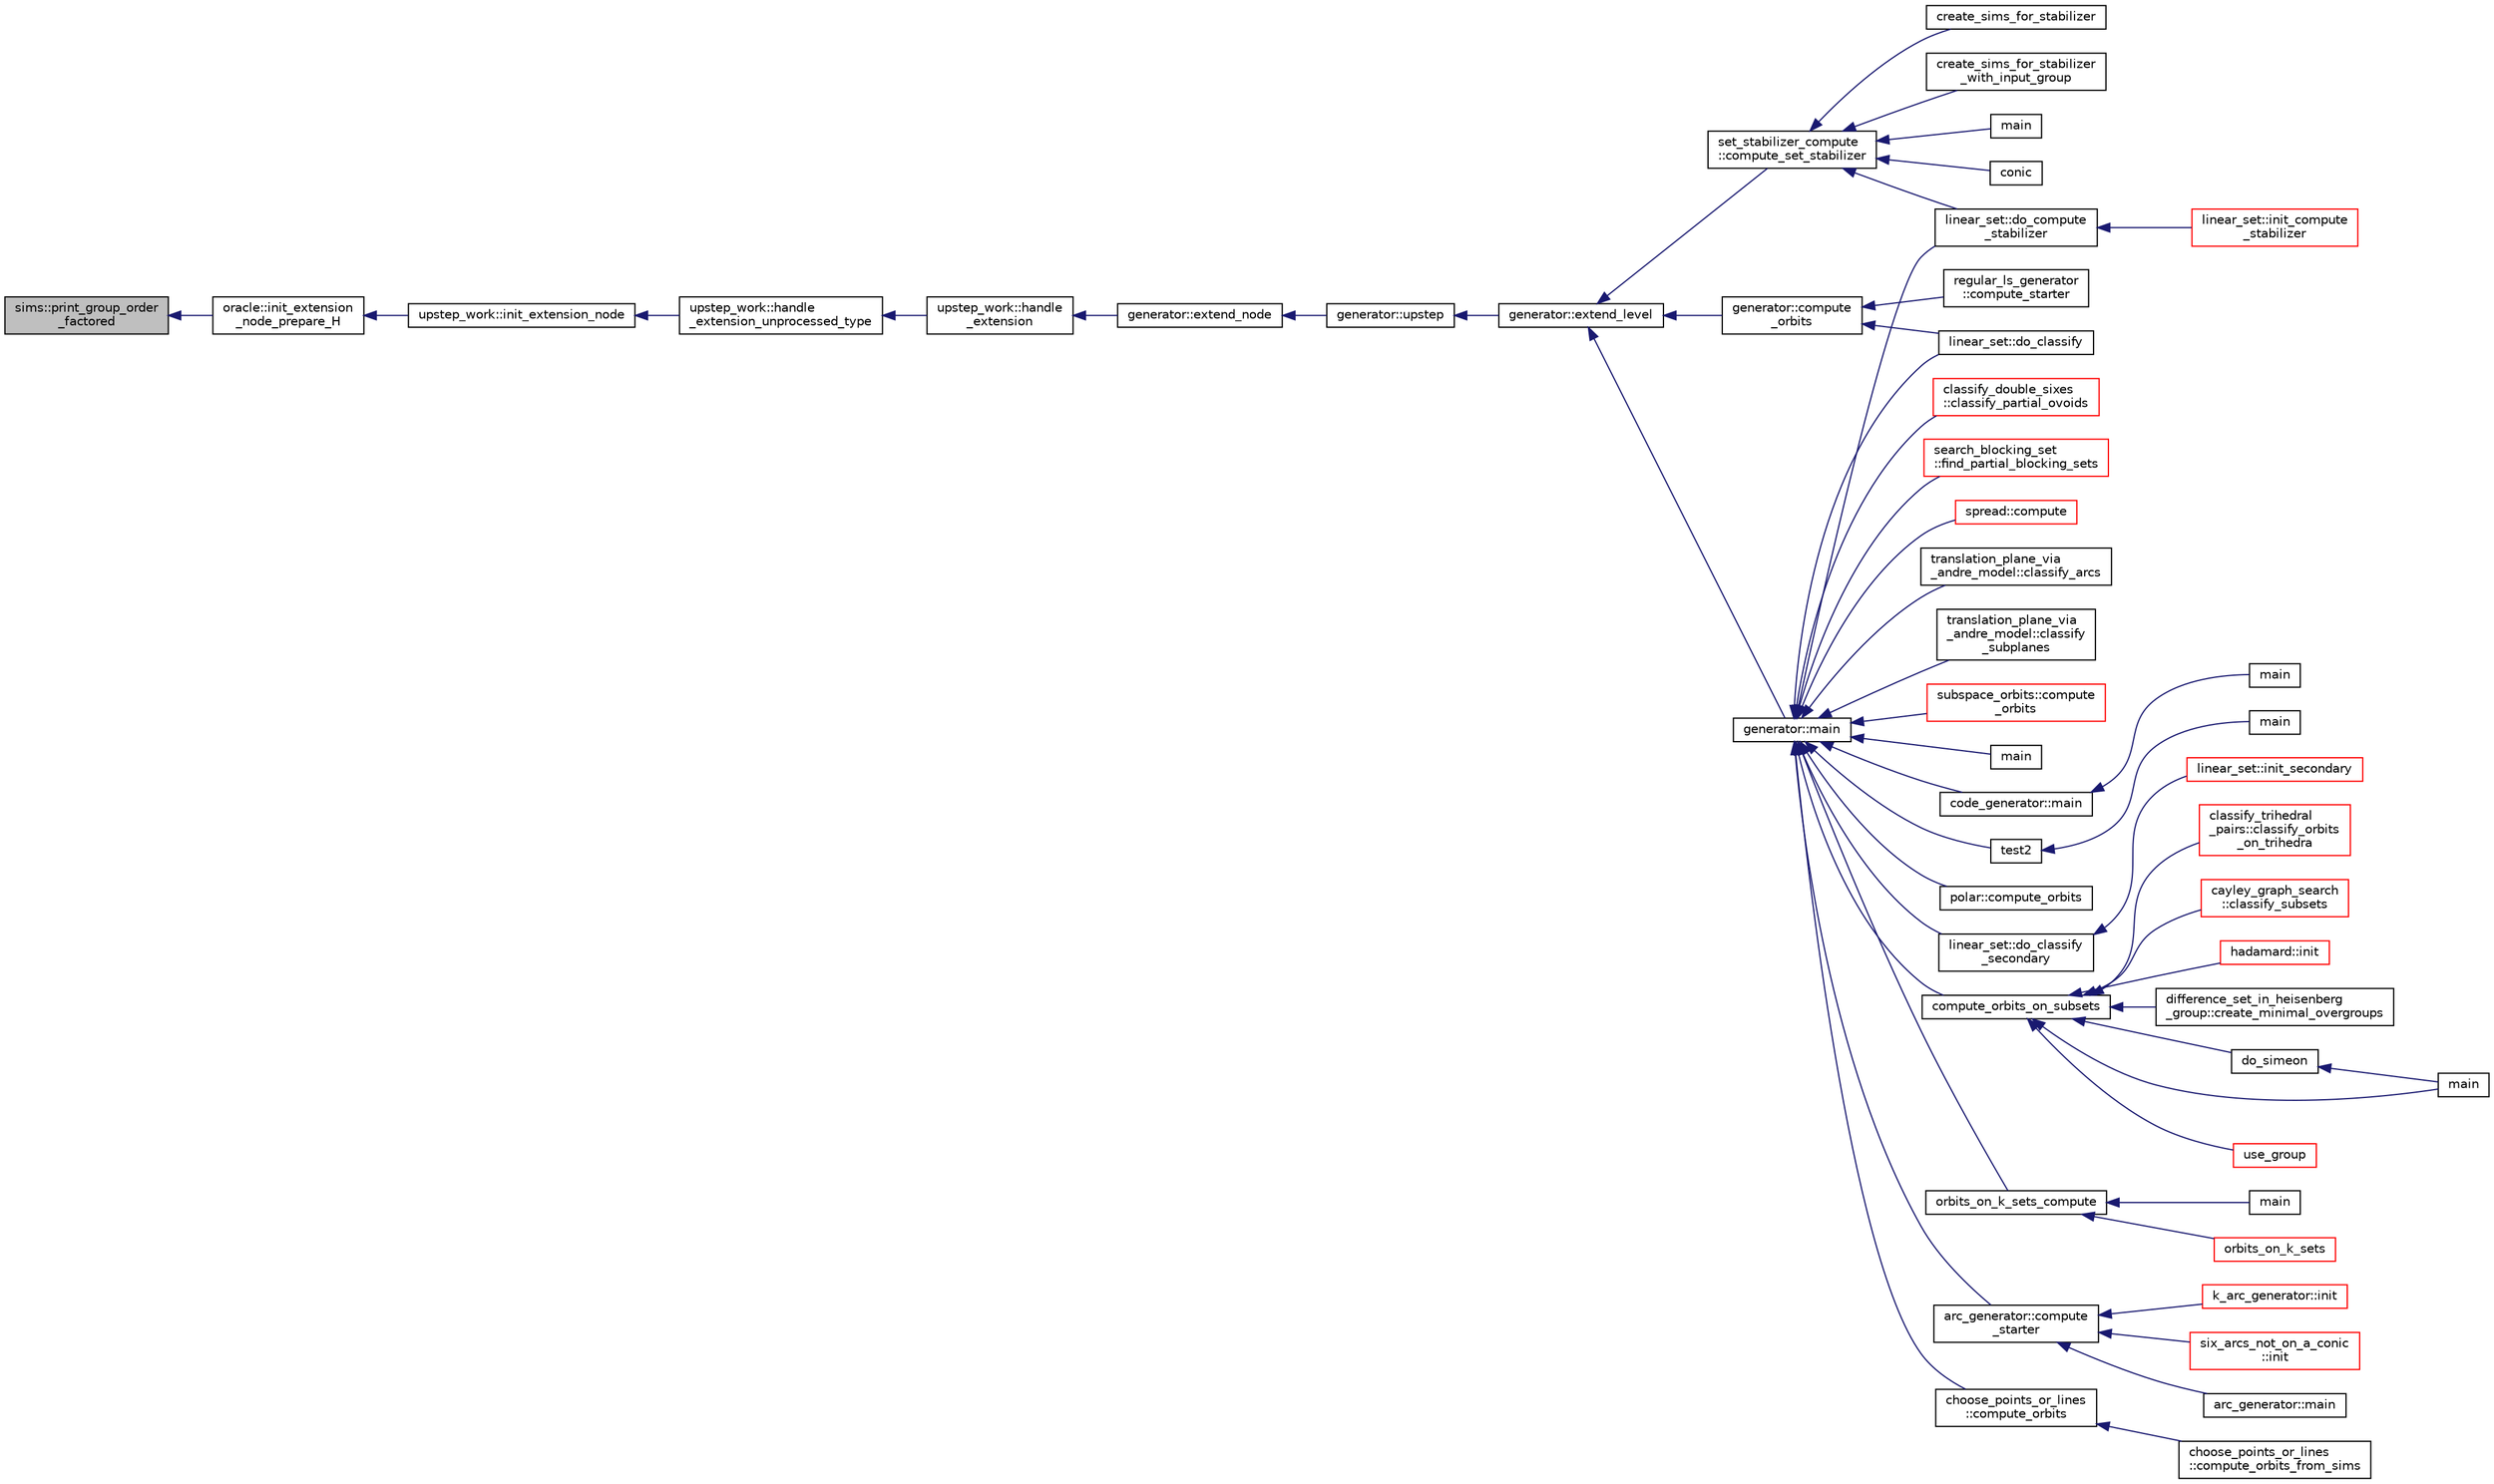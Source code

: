 digraph "sims::print_group_order_factored"
{
  edge [fontname="Helvetica",fontsize="10",labelfontname="Helvetica",labelfontsize="10"];
  node [fontname="Helvetica",fontsize="10",shape=record];
  rankdir="LR";
  Node9360 [label="sims::print_group_order\l_factored",height=0.2,width=0.4,color="black", fillcolor="grey75", style="filled", fontcolor="black"];
  Node9360 -> Node9361 [dir="back",color="midnightblue",fontsize="10",style="solid",fontname="Helvetica"];
  Node9361 [label="oracle::init_extension\l_node_prepare_H",height=0.2,width=0.4,color="black", fillcolor="white", style="filled",URL="$d7/da7/classoracle.html#a6a121e9674bbd011685430a95dbc1b77"];
  Node9361 -> Node9362 [dir="back",color="midnightblue",fontsize="10",style="solid",fontname="Helvetica"];
  Node9362 [label="upstep_work::init_extension_node",height=0.2,width=0.4,color="black", fillcolor="white", style="filled",URL="$d2/dd6/classupstep__work.html#ad74931a4c6dc97102d405a755433297d"];
  Node9362 -> Node9363 [dir="back",color="midnightblue",fontsize="10",style="solid",fontname="Helvetica"];
  Node9363 [label="upstep_work::handle\l_extension_unprocessed_type",height=0.2,width=0.4,color="black", fillcolor="white", style="filled",URL="$d2/dd6/classupstep__work.html#a4687dfab87eb7d0646cb79008dd3d32d"];
  Node9363 -> Node9364 [dir="back",color="midnightblue",fontsize="10",style="solid",fontname="Helvetica"];
  Node9364 [label="upstep_work::handle\l_extension",height=0.2,width=0.4,color="black", fillcolor="white", style="filled",URL="$d2/dd6/classupstep__work.html#ad8ba22a74e9884f92e11340b24e6a6d6"];
  Node9364 -> Node9365 [dir="back",color="midnightblue",fontsize="10",style="solid",fontname="Helvetica"];
  Node9365 [label="generator::extend_node",height=0.2,width=0.4,color="black", fillcolor="white", style="filled",URL="$d7/d73/classgenerator.html#ac71fa071cf218f54cdd9306a541744ae"];
  Node9365 -> Node9366 [dir="back",color="midnightblue",fontsize="10",style="solid",fontname="Helvetica"];
  Node9366 [label="generator::upstep",height=0.2,width=0.4,color="black", fillcolor="white", style="filled",URL="$d7/d73/classgenerator.html#ae0f2cebdabc821837f633656d7b0fdfe"];
  Node9366 -> Node9367 [dir="back",color="midnightblue",fontsize="10",style="solid",fontname="Helvetica"];
  Node9367 [label="generator::extend_level",height=0.2,width=0.4,color="black", fillcolor="white", style="filled",URL="$d7/d73/classgenerator.html#a91b84d80ccec0cd2136bc221c30e0f8e"];
  Node9367 -> Node9368 [dir="back",color="midnightblue",fontsize="10",style="solid",fontname="Helvetica"];
  Node9368 [label="set_stabilizer_compute\l::compute_set_stabilizer",height=0.2,width=0.4,color="black", fillcolor="white", style="filled",URL="$d8/dc6/classset__stabilizer__compute.html#ad4f92074322e98c7cd0ed5d4f8486b76"];
  Node9368 -> Node9369 [dir="back",color="midnightblue",fontsize="10",style="solid",fontname="Helvetica"];
  Node9369 [label="main",height=0.2,width=0.4,color="black", fillcolor="white", style="filled",URL="$db/d67/test__hyperoval_8_c.html#a3c04138a5bfe5d72780bb7e82a18e627"];
  Node9368 -> Node9370 [dir="back",color="midnightblue",fontsize="10",style="solid",fontname="Helvetica"];
  Node9370 [label="conic",height=0.2,width=0.4,color="black", fillcolor="white", style="filled",URL="$d4/de8/conic_8_c.html#a96def9474b981a9d5831a9b48d85d652"];
  Node9368 -> Node9371 [dir="back",color="midnightblue",fontsize="10",style="solid",fontname="Helvetica"];
  Node9371 [label="linear_set::do_compute\l_stabilizer",height=0.2,width=0.4,color="black", fillcolor="white", style="filled",URL="$dd/d86/classlinear__set.html#ae8f58ded28fb5370f4459cca42b7463b"];
  Node9371 -> Node9372 [dir="back",color="midnightblue",fontsize="10",style="solid",fontname="Helvetica"];
  Node9372 [label="linear_set::init_compute\l_stabilizer",height=0.2,width=0.4,color="red", fillcolor="white", style="filled",URL="$dd/d86/classlinear__set.html#a0cc3eaec1896fdc977b62e94623b055b"];
  Node9368 -> Node9374 [dir="back",color="midnightblue",fontsize="10",style="solid",fontname="Helvetica"];
  Node9374 [label="create_sims_for_stabilizer",height=0.2,width=0.4,color="black", fillcolor="white", style="filled",URL="$d0/d76/tl__algebra__and__number__theory_8h.html#af2c67d225072549409be710ac3cd30f8"];
  Node9368 -> Node9375 [dir="back",color="midnightblue",fontsize="10",style="solid",fontname="Helvetica"];
  Node9375 [label="create_sims_for_stabilizer\l_with_input_group",height=0.2,width=0.4,color="black", fillcolor="white", style="filled",URL="$d0/d76/tl__algebra__and__number__theory_8h.html#af5482567a8d6ba5c2fe593bf6f7f9a0f"];
  Node9367 -> Node9376 [dir="back",color="midnightblue",fontsize="10",style="solid",fontname="Helvetica"];
  Node9376 [label="generator::compute\l_orbits",height=0.2,width=0.4,color="black", fillcolor="white", style="filled",URL="$d7/d73/classgenerator.html#a23989bc20ecaaed39c4119c758367f40"];
  Node9376 -> Node9377 [dir="back",color="midnightblue",fontsize="10",style="solid",fontname="Helvetica"];
  Node9377 [label="regular_ls_generator\l::compute_starter",height=0.2,width=0.4,color="black", fillcolor="white", style="filled",URL="$d2/dd8/classregular__ls__generator.html#aa38907741058694a73194b02ceb4a53d"];
  Node9376 -> Node9378 [dir="back",color="midnightblue",fontsize="10",style="solid",fontname="Helvetica"];
  Node9378 [label="linear_set::do_classify",height=0.2,width=0.4,color="black", fillcolor="white", style="filled",URL="$dd/d86/classlinear__set.html#a3eb2dbce7fa8b71901dfc12f288ddd0c"];
  Node9367 -> Node9379 [dir="back",color="midnightblue",fontsize="10",style="solid",fontname="Helvetica"];
  Node9379 [label="generator::main",height=0.2,width=0.4,color="black", fillcolor="white", style="filled",URL="$d7/d73/classgenerator.html#a01abff8e9f231bf0d82e2e8e0061f242"];
  Node9379 -> Node9380 [dir="back",color="midnightblue",fontsize="10",style="solid",fontname="Helvetica"];
  Node9380 [label="main",height=0.2,width=0.4,color="black", fillcolor="white", style="filled",URL="$d2/d11/codes_8h.html#a217dbf8b442f20279ea00b898af96f52"];
  Node9379 -> Node9381 [dir="back",color="midnightblue",fontsize="10",style="solid",fontname="Helvetica"];
  Node9381 [label="code_generator::main",height=0.2,width=0.4,color="black", fillcolor="white", style="filled",URL="$db/d37/classcode__generator.html#ab3cf3a306e4032c2b471ac95321c599f"];
  Node9381 -> Node9382 [dir="back",color="midnightblue",fontsize="10",style="solid",fontname="Helvetica"];
  Node9382 [label="main",height=0.2,width=0.4,color="black", fillcolor="white", style="filled",URL="$d4/d4f/codes_8_c.html#a217dbf8b442f20279ea00b898af96f52"];
  Node9379 -> Node9383 [dir="back",color="midnightblue",fontsize="10",style="solid",fontname="Helvetica"];
  Node9383 [label="test2",height=0.2,width=0.4,color="black", fillcolor="white", style="filled",URL="$d9/db0/factor__space_8_c.html#a39d73a812e5fd8f1bc111e948368cb10"];
  Node9383 -> Node9384 [dir="back",color="midnightblue",fontsize="10",style="solid",fontname="Helvetica"];
  Node9384 [label="main",height=0.2,width=0.4,color="black", fillcolor="white", style="filled",URL="$d9/db0/factor__space_8_c.html#a3c04138a5bfe5d72780bb7e82a18e627"];
  Node9379 -> Node9385 [dir="back",color="midnightblue",fontsize="10",style="solid",fontname="Helvetica"];
  Node9385 [label="polar::compute_orbits",height=0.2,width=0.4,color="black", fillcolor="white", style="filled",URL="$da/d1c/classpolar.html#ac4c3c4f95d14c74ff4a3ec3f3479a1da"];
  Node9379 -> Node9378 [dir="back",color="midnightblue",fontsize="10",style="solid",fontname="Helvetica"];
  Node9379 -> Node9386 [dir="back",color="midnightblue",fontsize="10",style="solid",fontname="Helvetica"];
  Node9386 [label="linear_set::do_classify\l_secondary",height=0.2,width=0.4,color="black", fillcolor="white", style="filled",URL="$dd/d86/classlinear__set.html#a47eb7f9995f3343abd3bdfbf9a9a9162"];
  Node9386 -> Node9387 [dir="back",color="midnightblue",fontsize="10",style="solid",fontname="Helvetica"];
  Node9387 [label="linear_set::init_secondary",height=0.2,width=0.4,color="red", fillcolor="white", style="filled",URL="$dd/d86/classlinear__set.html#a7bf8cd7805559b5762921687a7c1ed97"];
  Node9379 -> Node9371 [dir="back",color="midnightblue",fontsize="10",style="solid",fontname="Helvetica"];
  Node9379 -> Node9389 [dir="back",color="midnightblue",fontsize="10",style="solid",fontname="Helvetica"];
  Node9389 [label="compute_orbits_on_subsets",height=0.2,width=0.4,color="black", fillcolor="white", style="filled",URL="$d3/d35/snakes__and__ladders__global_8_c.html#af33697aede0480110b1227f727252637"];
  Node9389 -> Node9390 [dir="back",color="midnightblue",fontsize="10",style="solid",fontname="Helvetica"];
  Node9390 [label="cayley_graph_search\l::classify_subsets",height=0.2,width=0.4,color="red", fillcolor="white", style="filled",URL="$de/dae/classcayley__graph__search.html#a4cf8a90752e018a281481ac80ad52c4b"];
  Node9389 -> Node9393 [dir="back",color="midnightblue",fontsize="10",style="solid",fontname="Helvetica"];
  Node9393 [label="hadamard::init",height=0.2,width=0.4,color="red", fillcolor="white", style="filled",URL="$d7/dbb/classhadamard.html#a16af359850b8bdd0d2a73e260d496c33"];
  Node9389 -> Node9395 [dir="back",color="midnightblue",fontsize="10",style="solid",fontname="Helvetica"];
  Node9395 [label="difference_set_in_heisenberg\l_group::create_minimal_overgroups",height=0.2,width=0.4,color="black", fillcolor="white", style="filled",URL="$de/d8a/classdifference__set__in__heisenberg__group.html#a9bde5ad5da3ebaebf98fbfd3e8110b79"];
  Node9389 -> Node9396 [dir="back",color="midnightblue",fontsize="10",style="solid",fontname="Helvetica"];
  Node9396 [label="main",height=0.2,width=0.4,color="black", fillcolor="white", style="filled",URL="$d5/d13/simeon_8_c.html#ae66f6b31b5ad750f1fe042a706a4e3d4"];
  Node9389 -> Node9397 [dir="back",color="midnightblue",fontsize="10",style="solid",fontname="Helvetica"];
  Node9397 [label="do_simeon",height=0.2,width=0.4,color="black", fillcolor="white", style="filled",URL="$d5/d13/simeon_8_c.html#a36cf3f9cb484fa44da7a7dfcbe9385d0"];
  Node9397 -> Node9396 [dir="back",color="midnightblue",fontsize="10",style="solid",fontname="Helvetica"];
  Node9389 -> Node9398 [dir="back",color="midnightblue",fontsize="10",style="solid",fontname="Helvetica"];
  Node9398 [label="use_group",height=0.2,width=0.4,color="red", fillcolor="white", style="filled",URL="$d9/d9f/all__cliques_8_c.html#aba62531e97173264c39afe2c7857af31"];
  Node9389 -> Node9400 [dir="back",color="midnightblue",fontsize="10",style="solid",fontname="Helvetica"];
  Node9400 [label="classify_trihedral\l_pairs::classify_orbits\l_on_trihedra",height=0.2,width=0.4,color="red", fillcolor="white", style="filled",URL="$d1/d21/classclassify__trihedral__pairs.html#a99625621bfba4bb65b3d60304b306539"];
  Node9379 -> Node9407 [dir="back",color="midnightblue",fontsize="10",style="solid",fontname="Helvetica"];
  Node9407 [label="orbits_on_k_sets_compute",height=0.2,width=0.4,color="black", fillcolor="white", style="filled",URL="$d3/d35/snakes__and__ladders__global_8_c.html#a96743526b15703539d544499276aaa71"];
  Node9407 -> Node9408 [dir="back",color="midnightblue",fontsize="10",style="solid",fontname="Helvetica"];
  Node9408 [label="main",height=0.2,width=0.4,color="black", fillcolor="white", style="filled",URL="$d9/d5f/example__fano__plane_8_c.html#ae66f6b31b5ad750f1fe042a706a4e3d4"];
  Node9407 -> Node9409 [dir="back",color="midnightblue",fontsize="10",style="solid",fontname="Helvetica"];
  Node9409 [label="orbits_on_k_sets",height=0.2,width=0.4,color="red", fillcolor="white", style="filled",URL="$d3/d35/snakes__and__ladders__global_8_c.html#afe3d79116aa8b4d1a93d444a3a979b6e"];
  Node9379 -> Node9418 [dir="back",color="midnightblue",fontsize="10",style="solid",fontname="Helvetica"];
  Node9418 [label="arc_generator::compute\l_starter",height=0.2,width=0.4,color="black", fillcolor="white", style="filled",URL="$d4/d21/classarc__generator.html#aad1dcec3a1c302e743d574bd1ac857d9"];
  Node9418 -> Node9417 [dir="back",color="midnightblue",fontsize="10",style="solid",fontname="Helvetica"];
  Node9417 [label="arc_generator::main",height=0.2,width=0.4,color="black", fillcolor="white", style="filled",URL="$d4/d21/classarc__generator.html#ad80140b51b165dad1fe6ab232be7829a"];
  Node9418 -> Node9419 [dir="back",color="midnightblue",fontsize="10",style="solid",fontname="Helvetica"];
  Node9419 [label="k_arc_generator::init",height=0.2,width=0.4,color="red", fillcolor="white", style="filled",URL="$d6/dd8/classk__arc__generator.html#a6036d9f52ede9f8ca681505626b5361d"];
  Node9418 -> Node9421 [dir="back",color="midnightblue",fontsize="10",style="solid",fontname="Helvetica"];
  Node9421 [label="six_arcs_not_on_a_conic\l::init",height=0.2,width=0.4,color="red", fillcolor="white", style="filled",URL="$d8/de6/classsix__arcs__not__on__a__conic.html#a7a4d5cf8a098488729934cfa8a70944a"];
  Node9379 -> Node9423 [dir="back",color="midnightblue",fontsize="10",style="solid",fontname="Helvetica"];
  Node9423 [label="choose_points_or_lines\l::compute_orbits",height=0.2,width=0.4,color="black", fillcolor="white", style="filled",URL="$d6/d75/classchoose__points__or__lines.html#adc353e2d41dc8a39563322c8cdd85f61"];
  Node9423 -> Node9424 [dir="back",color="midnightblue",fontsize="10",style="solid",fontname="Helvetica"];
  Node9424 [label="choose_points_or_lines\l::compute_orbits_from_sims",height=0.2,width=0.4,color="black", fillcolor="white", style="filled",URL="$d6/d75/classchoose__points__or__lines.html#a4fcac2dadf459d7c75187a00a4bd64aa"];
  Node9379 -> Node9425 [dir="back",color="midnightblue",fontsize="10",style="solid",fontname="Helvetica"];
  Node9425 [label="classify_double_sixes\l::classify_partial_ovoids",height=0.2,width=0.4,color="red", fillcolor="white", style="filled",URL="$dd/d23/classclassify__double__sixes.html#a2253fca143a0e8a3e39655eb05668ae9"];
  Node9379 -> Node9427 [dir="back",color="midnightblue",fontsize="10",style="solid",fontname="Helvetica"];
  Node9427 [label="search_blocking_set\l::find_partial_blocking_sets",height=0.2,width=0.4,color="red", fillcolor="white", style="filled",URL="$dc/d36/classsearch__blocking__set.html#ad3fdb3d356db75a02c406bc9d4e9e9b6"];
  Node9379 -> Node9429 [dir="back",color="midnightblue",fontsize="10",style="solid",fontname="Helvetica"];
  Node9429 [label="spread::compute",height=0.2,width=0.4,color="red", fillcolor="white", style="filled",URL="$da/dc1/classspread.html#a9674466d3e03b8dad79882299c638a21"];
  Node9379 -> Node9431 [dir="back",color="midnightblue",fontsize="10",style="solid",fontname="Helvetica"];
  Node9431 [label="translation_plane_via\l_andre_model::classify_arcs",height=0.2,width=0.4,color="black", fillcolor="white", style="filled",URL="$d1/dcc/classtranslation__plane__via__andre__model.html#ac8f002e812a8b152d41e806688601c5e"];
  Node9379 -> Node9432 [dir="back",color="midnightblue",fontsize="10",style="solid",fontname="Helvetica"];
  Node9432 [label="translation_plane_via\l_andre_model::classify\l_subplanes",height=0.2,width=0.4,color="black", fillcolor="white", style="filled",URL="$d1/dcc/classtranslation__plane__via__andre__model.html#a794fefa95f0a7f7b887133375988ee55"];
  Node9379 -> Node9433 [dir="back",color="midnightblue",fontsize="10",style="solid",fontname="Helvetica"];
  Node9433 [label="subspace_orbits::compute\l_orbits",height=0.2,width=0.4,color="red", fillcolor="white", style="filled",URL="$d2/d9f/classsubspace__orbits.html#a2778f8d49cde1675de1ef6acfe180b63"];
}
